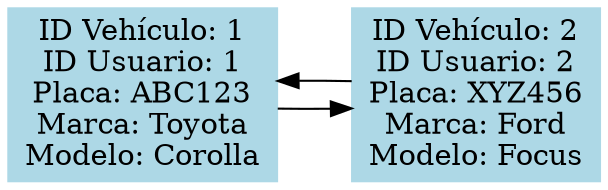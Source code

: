 digraph G {
    rankdir=LR;
    node [shape=box, style=filled, color=lightblue];
    vehiculo0 [label="ID Vehículo: 1\nID Usuario: 1\nPlaca: ABC123\nMarca: Toyota\nModelo: Corolla"];
    vehiculo0 -> vehiculo1 [dir=forward];
    vehiculo0 -> vehiculo1 [dir=back];
    vehiculo1 [label="ID Vehículo: 2\nID Usuario: 2\nPlaca: XYZ456\nMarca: Ford\nModelo: Focus"];
}

